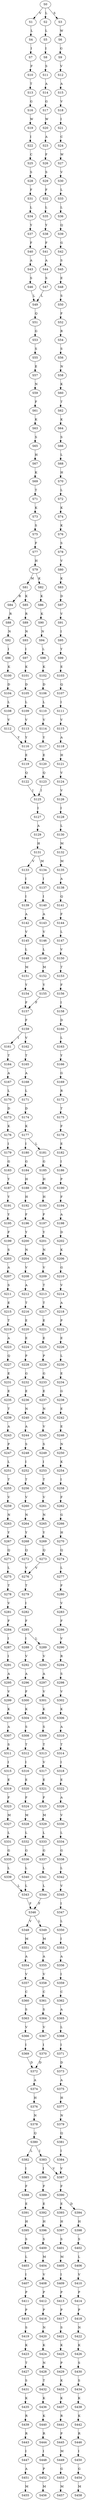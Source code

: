 strict digraph  {
	S0 -> S1 [ label = V ];
	S0 -> S2 [ label = L ];
	S0 -> S3 [ label = S ];
	S1 -> S4 [ label = L ];
	S2 -> S5 [ label = L ];
	S3 -> S6 [ label = W ];
	S4 -> S7 [ label = I ];
	S5 -> S8 [ label = I ];
	S6 -> S9 [ label = G ];
	S7 -> S10 [ label = F ];
	S8 -> S11 [ label = S ];
	S9 -> S12 [ label = V ];
	S10 -> S13 [ label = T ];
	S11 -> S14 [ label = A ];
	S12 -> S15 [ label = A ];
	S13 -> S16 [ label = G ];
	S14 -> S17 [ label = G ];
	S15 -> S18 [ label = V ];
	S16 -> S19 [ label = W ];
	S17 -> S20 [ label = W ];
	S18 -> S21 [ label = I ];
	S19 -> S22 [ label = I ];
	S20 -> S23 [ label = A ];
	S21 -> S24 [ label = C ];
	S22 -> S25 [ label = C ];
	S23 -> S26 [ label = F ];
	S24 -> S27 [ label = W ];
	S25 -> S28 [ label = S ];
	S26 -> S29 [ label = S ];
	S27 -> S30 [ label = V ];
	S28 -> S31 [ label = F ];
	S29 -> S32 [ label = F ];
	S30 -> S33 [ label = L ];
	S31 -> S34 [ label = L ];
	S32 -> S35 [ label = L ];
	S33 -> S36 [ label = L ];
	S34 -> S37 [ label = Y ];
	S35 -> S38 [ label = Y ];
	S36 -> S39 [ label = Q ];
	S37 -> S40 [ label = F ];
	S38 -> S41 [ label = F ];
	S39 -> S42 [ label = G ];
	S40 -> S43 [ label = A ];
	S41 -> S44 [ label = A ];
	S42 -> S45 [ label = S ];
	S43 -> S46 [ label = S ];
	S44 -> S47 [ label = S ];
	S45 -> S48 [ label = E ];
	S46 -> S49 [ label = L ];
	S47 -> S49 [ label = L ];
	S48 -> S50 [ label = S ];
	S49 -> S51 [ label = Q ];
	S50 -> S52 [ label = F ];
	S51 -> S53 [ label = G ];
	S52 -> S54 [ label = R ];
	S53 -> S55 [ label = S ];
	S54 -> S56 [ label = S ];
	S55 -> S57 [ label = E ];
	S56 -> S58 [ label = N ];
	S57 -> S59 [ label = N ];
	S58 -> S60 [ label = K ];
	S59 -> S61 [ label = F ];
	S60 -> S62 [ label = T ];
	S61 -> S63 [ label = K ];
	S62 -> S64 [ label = K ];
	S63 -> S65 [ label = S ];
	S64 -> S66 [ label = S ];
	S65 -> S67 [ label = H ];
	S66 -> S68 [ label = L ];
	S67 -> S69 [ label = K ];
	S68 -> S70 [ label = H ];
	S69 -> S71 [ label = T ];
	S70 -> S72 [ label = L ];
	S71 -> S73 [ label = K ];
	S72 -> S74 [ label = K ];
	S73 -> S75 [ label = S ];
	S74 -> S76 [ label = K ];
	S75 -> S77 [ label = F ];
	S76 -> S78 [ label = S ];
	S77 -> S79 [ label = H ];
	S78 -> S80 [ label = V ];
	S79 -> S81 [ label = M ];
	S79 -> S82 [ label = K ];
	S80 -> S83 [ label = K ];
	S81 -> S84 [ label = R ];
	S81 -> S85 [ label = K ];
	S82 -> S86 [ label = K ];
	S83 -> S87 [ label = D ];
	S84 -> S88 [ label = R ];
	S85 -> S89 [ label = R ];
	S86 -> S90 [ label = K ];
	S87 -> S91 [ label = V ];
	S88 -> S92 [ label = N ];
	S89 -> S93 [ label = N ];
	S90 -> S94 [ label = N ];
	S91 -> S95 [ label = I ];
	S92 -> S96 [ label = I ];
	S93 -> S97 [ label = I ];
	S94 -> S98 [ label = L ];
	S95 -> S99 [ label = Y ];
	S96 -> S100 [ label = K ];
	S97 -> S101 [ label = K ];
	S98 -> S102 [ label = K ];
	S99 -> S103 [ label = E ];
	S100 -> S104 [ label = D ];
	S101 -> S105 [ label = D ];
	S102 -> S106 [ label = D ];
	S103 -> S107 [ label = Q ];
	S104 -> S108 [ label = L ];
	S105 -> S109 [ label = L ];
	S106 -> S110 [ label = L ];
	S107 -> S111 [ label = I ];
	S108 -> S112 [ label = V ];
	S109 -> S113 [ label = V ];
	S110 -> S114 [ label = V ];
	S111 -> S115 [ label = V ];
	S112 -> S116 [ label = Y ];
	S113 -> S116 [ label = Y ];
	S114 -> S117 [ label = Y ];
	S115 -> S118 [ label = A ];
	S116 -> S119 [ label = E ];
	S117 -> S120 [ label = E ];
	S118 -> S121 [ label = H ];
	S119 -> S122 [ label = Q ];
	S120 -> S123 [ label = Q ];
	S121 -> S124 [ label = V ];
	S122 -> S125 [ label = I ];
	S123 -> S125 [ label = I ];
	S124 -> S126 [ label = V ];
	S125 -> S127 [ label = I ];
	S126 -> S128 [ label = I ];
	S127 -> S129 [ label = A ];
	S128 -> S130 [ label = L ];
	S129 -> S131 [ label = H ];
	S130 -> S132 [ label = M ];
	S131 -> S133 [ label = V ];
	S131 -> S134 [ label = M ];
	S132 -> S135 [ label = M ];
	S133 -> S136 [ label = I ];
	S134 -> S137 [ label = I ];
	S135 -> S138 [ label = A ];
	S136 -> S139 [ label = I ];
	S137 -> S140 [ label = I ];
	S138 -> S141 [ label = Q ];
	S139 -> S142 [ label = A ];
	S140 -> S143 [ label = A ];
	S141 -> S144 [ label = F ];
	S142 -> S145 [ label = V ];
	S143 -> S146 [ label = V ];
	S144 -> S147 [ label = L ];
	S145 -> S148 [ label = L ];
	S146 -> S149 [ label = L ];
	S147 -> S150 [ label = V ];
	S148 -> S151 [ label = M ];
	S149 -> S152 [ label = M ];
	S150 -> S153 [ label = T ];
	S151 -> S154 [ label = Y ];
	S152 -> S155 [ label = Y ];
	S153 -> S156 [ label = F ];
	S154 -> S157 [ label = F ];
	S155 -> S157 [ label = F ];
	S156 -> S158 [ label = I ];
	S157 -> S159 [ label = F ];
	S158 -> S160 [ label = D ];
	S159 -> S161 [ label = I ];
	S159 -> S162 [ label = V ];
	S160 -> S163 [ label = L ];
	S161 -> S164 [ label = T ];
	S162 -> S165 [ label = T ];
	S163 -> S166 [ label = Y ];
	S164 -> S167 [ label = A ];
	S165 -> S168 [ label = A ];
	S166 -> S169 [ label = G ];
	S167 -> S170 [ label = L ];
	S168 -> S171 [ label = L ];
	S169 -> S172 [ label = R ];
	S170 -> S173 [ label = D ];
	S171 -> S174 [ label = D ];
	S172 -> S175 [ label = T ];
	S173 -> S176 [ label = K ];
	S174 -> S177 [ label = K ];
	S175 -> S178 [ label = F ];
	S176 -> S179 [ label = I ];
	S177 -> S180 [ label = I ];
	S177 -> S181 [ label = L ];
	S178 -> S182 [ label = E ];
	S179 -> S183 [ label = G ];
	S180 -> S184 [ label = G ];
	S181 -> S185 [ label = G ];
	S182 -> S186 [ label = I ];
	S183 -> S187 [ label = Y ];
	S184 -> S188 [ label = H ];
	S185 -> S189 [ label = H ];
	S186 -> S190 [ label = P ];
	S187 -> S191 [ label = Y ];
	S188 -> S192 [ label = H ];
	S189 -> S193 [ label = H ];
	S190 -> S194 [ label = F ];
	S191 -> S195 [ label = Y ];
	S192 -> S196 [ label = F ];
	S193 -> S197 [ label = F ];
	S194 -> S198 [ label = A ];
	S195 -> S199 [ label = F ];
	S196 -> S200 [ label = Y ];
	S197 -> S201 [ label = Y ];
	S198 -> S202 [ label = D ];
	S199 -> S203 [ label = S ];
	S200 -> S204 [ label = N ];
	S201 -> S205 [ label = N ];
	S202 -> S206 [ label = K ];
	S203 -> S207 [ label = A ];
	S204 -> S208 [ label = V ];
	S205 -> S209 [ label = V ];
	S206 -> S210 [ label = G ];
	S207 -> S211 [ label = S ];
	S208 -> S212 [ label = A ];
	S209 -> S213 [ label = T ];
	S210 -> S214 [ label = V ];
	S211 -> S215 [ label = E ];
	S212 -> S216 [ label = T ];
	S213 -> S217 [ label = T ];
	S214 -> S218 [ label = A ];
	S215 -> S219 [ label = T ];
	S216 -> S220 [ label = E ];
	S217 -> S221 [ label = E ];
	S218 -> S222 [ label = P ];
	S219 -> S223 [ label = A ];
	S220 -> S224 [ label = E ];
	S221 -> S225 [ label = E ];
	S222 -> S226 [ label = E ];
	S223 -> S227 [ label = Q ];
	S224 -> S228 [ label = P ];
	S225 -> S229 [ label = P ];
	S226 -> S230 [ label = L ];
	S227 -> S231 [ label = E ];
	S228 -> S232 [ label = G ];
	S229 -> S233 [ label = G ];
	S230 -> S234 [ label = E ];
	S231 -> S235 [ label = E ];
	S232 -> S236 [ label = E ];
	S233 -> S237 [ label = E ];
	S234 -> S238 [ label = G ];
	S235 -> S239 [ label = T ];
	S236 -> S240 [ label = N ];
	S237 -> S241 [ label = N ];
	S238 -> S242 [ label = E ];
	S239 -> S243 [ label = A ];
	S240 -> S244 [ label = A ];
	S241 -> S245 [ label = V ];
	S242 -> S246 [ label = E ];
	S243 -> S247 [ label = P ];
	S244 -> S248 [ label = S ];
	S245 -> S249 [ label = S ];
	S246 -> S250 [ label = N ];
	S247 -> S251 [ label = L ];
	S248 -> S252 [ label = I ];
	S249 -> S253 [ label = I ];
	S250 -> S254 [ label = K ];
	S251 -> S255 [ label = T ];
	S252 -> S256 [ label = T ];
	S253 -> S257 [ label = T ];
	S254 -> S258 [ label = I ];
	S255 -> S259 [ label = V ];
	S256 -> S260 [ label = V ];
	S257 -> S261 [ label = V ];
	S258 -> S262 [ label = F ];
	S259 -> S263 [ label = N ];
	S260 -> S264 [ label = N ];
	S261 -> S265 [ label = N ];
	S262 -> S266 [ label = G ];
	S263 -> S267 [ label = Y ];
	S264 -> S268 [ label = Y ];
	S265 -> S269 [ label = Y ];
	S266 -> S270 [ label = H ];
	S267 -> S271 [ label = Q ];
	S268 -> S272 [ label = Q ];
	S269 -> S273 [ label = Q ];
	S270 -> S274 [ label = Q ];
	S271 -> S275 [ label = L ];
	S272 -> S276 [ label = V ];
	S273 -> S276 [ label = V ];
	S274 -> S277 [ label = L ];
	S275 -> S278 [ label = T ];
	S276 -> S279 [ label = T ];
	S277 -> S280 [ label = F ];
	S278 -> S281 [ label = V ];
	S279 -> S282 [ label = I ];
	S280 -> S283 [ label = V ];
	S281 -> S284 [ label = F ];
	S282 -> S285 [ label = F ];
	S283 -> S286 [ label = F ];
	S284 -> S287 [ label = I ];
	S285 -> S288 [ label = I ];
	S285 -> S289 [ label = L ];
	S286 -> S290 [ label = V ];
	S287 -> S291 [ label = I ];
	S288 -> S292 [ label = V ];
	S289 -> S293 [ label = V ];
	S290 -> S294 [ label = R ];
	S291 -> S295 [ label = A ];
	S292 -> S296 [ label = A ];
	S293 -> S297 [ label = A ];
	S294 -> S298 [ label = S ];
	S295 -> S299 [ label = V ];
	S296 -> S300 [ label = F ];
	S297 -> S301 [ label = V ];
	S298 -> S302 [ label = V ];
	S299 -> S303 [ label = K ];
	S300 -> S304 [ label = K ];
	S301 -> S305 [ label = K ];
	S302 -> S306 [ label = K ];
	S303 -> S307 [ label = A ];
	S304 -> S308 [ label = S ];
	S305 -> S309 [ label = S ];
	S306 -> S310 [ label = A ];
	S307 -> S311 [ label = S ];
	S308 -> S312 [ label = T ];
	S309 -> S313 [ label = T ];
	S310 -> S314 [ label = T ];
	S311 -> S315 [ label = I ];
	S312 -> S316 [ label = I ];
	S313 -> S317 [ label = V ];
	S314 -> S318 [ label = I ];
	S315 -> S319 [ label = E ];
	S316 -> S320 [ label = E ];
	S317 -> S321 [ label = E ];
	S318 -> S322 [ label = E ];
	S319 -> S323 [ label = F ];
	S320 -> S324 [ label = F ];
	S321 -> S325 [ label = F ];
	S322 -> S326 [ label = A ];
	S323 -> S327 [ label = M ];
	S324 -> S328 [ label = M ];
	S325 -> S329 [ label = M ];
	S326 -> S330 [ label = V ];
	S327 -> S331 [ label = L ];
	S328 -> S332 [ label = L ];
	S329 -> S333 [ label = L ];
	S330 -> S334 [ label = L ];
	S331 -> S335 [ label = G ];
	S332 -> S336 [ label = G ];
	S333 -> S337 [ label = G ];
	S334 -> S338 [ label = G ];
	S335 -> S339 [ label = L ];
	S336 -> S340 [ label = L ];
	S337 -> S341 [ label = L ];
	S338 -> S342 [ label = L ];
	S339 -> S343 [ label = L ];
	S340 -> S343 [ label = L ];
	S341 -> S344 [ label = L ];
	S342 -> S345 [ label = V ];
	S343 -> S346 [ label = F ];
	S344 -> S346 [ label = F ];
	S345 -> S347 [ label = I ];
	S346 -> S348 [ label = V ];
	S346 -> S349 [ label = L ];
	S347 -> S350 [ label = L ];
	S348 -> S351 [ label = M ];
	S349 -> S352 [ label = M ];
	S350 -> S353 [ label = I ];
	S351 -> S354 [ label = A ];
	S352 -> S355 [ label = A ];
	S353 -> S356 [ label = A ];
	S354 -> S357 [ label = V ];
	S355 -> S358 [ label = V ];
	S356 -> S359 [ label = I ];
	S357 -> S360 [ label = C ];
	S358 -> S361 [ label = C ];
	S359 -> S362 [ label = C ];
	S360 -> S363 [ label = S ];
	S361 -> S364 [ label = S ];
	S362 -> S365 [ label = A ];
	S363 -> S366 [ label = V ];
	S364 -> S367 [ label = V ];
	S365 -> S368 [ label = L ];
	S366 -> S369 [ label = I ];
	S367 -> S370 [ label = I ];
	S368 -> S371 [ label = I ];
	S369 -> S372 [ label = D ];
	S370 -> S372 [ label = D ];
	S371 -> S373 [ label = D ];
	S372 -> S374 [ label = A ];
	S373 -> S375 [ label = A ];
	S374 -> S376 [ label = H ];
	S375 -> S377 [ label = H ];
	S376 -> S378 [ label = N ];
	S377 -> S379 [ label = N ];
	S378 -> S380 [ label = Q ];
	S379 -> S381 [ label = Q ];
	S380 -> S382 [ label = L ];
	S380 -> S383 [ label = I ];
	S381 -> S384 [ label = I ];
	S382 -> S385 [ label = I ];
	S383 -> S386 [ label = I ];
	S383 -> S387 [ label = V ];
	S384 -> S387 [ label = V ];
	S385 -> S388 [ label = F ];
	S386 -> S389 [ label = F ];
	S387 -> S390 [ label = F ];
	S388 -> S391 [ label = E ];
	S389 -> S392 [ label = E ];
	S390 -> S393 [ label = E ];
	S390 -> S394 [ label = D ];
	S391 -> S395 [ label = H ];
	S392 -> S396 [ label = H ];
	S393 -> S397 [ label = H ];
	S394 -> S398 [ label = H ];
	S395 -> S399 [ label = S ];
	S396 -> S400 [ label = S ];
	S397 -> S401 [ label = S ];
	S398 -> S402 [ label = S ];
	S399 -> S403 [ label = L ];
	S400 -> S404 [ label = M ];
	S401 -> S405 [ label = M ];
	S402 -> S406 [ label = L ];
	S403 -> S407 [ label = I ];
	S404 -> S408 [ label = V ];
	S405 -> S409 [ label = I ];
	S406 -> S410 [ label = V ];
	S407 -> S411 [ label = P ];
	S408 -> S412 [ label = P ];
	S409 -> S413 [ label = P ];
	S410 -> S414 [ label = P ];
	S411 -> S415 [ label = P ];
	S412 -> S416 [ label = P ];
	S413 -> S417 [ label = P ];
	S414 -> S418 [ label = P ];
	S415 -> S419 [ label = S ];
	S416 -> S420 [ label = N ];
	S417 -> S421 [ label = S ];
	S418 -> S422 [ label = N ];
	S419 -> S423 [ label = K ];
	S420 -> S424 [ label = K ];
	S421 -> S425 [ label = K ];
	S422 -> S426 [ label = K ];
	S423 -> S427 [ label = T ];
	S424 -> S428 [ label = N ];
	S425 -> S429 [ label = P ];
	S426 -> S430 [ label = S ];
	S427 -> S431 [ label = S ];
	S428 -> S432 [ label = T ];
	S429 -> S433 [ label = K ];
	S430 -> S434 [ label = S ];
	S431 -> S435 [ label = K ];
	S432 -> S436 [ label = K ];
	S433 -> S437 [ label = K ];
	S434 -> S438 [ label = K ];
	S435 -> S439 [ label = R ];
	S436 -> S440 [ label = K ];
	S437 -> S441 [ label = R ];
	S438 -> S442 [ label = K ];
	S439 -> S443 [ label = R ];
	S440 -> S444 [ label = R ];
	S441 -> S445 [ label = P ];
	S442 -> S446 [ label = R ];
	S443 -> S447 [ label = I ];
	S444 -> S448 [ label = I ];
	S445 -> S449 [ label = M ];
	S446 -> S450 [ label = I ];
	S447 -> S451 [ label = A ];
	S448 -> S452 [ label = P ];
	S449 -> S453 [ label = G ];
	S450 -> S454 [ label = G ];
	S451 -> S455 [ label = M ];
	S452 -> S456 [ label = M ];
	S453 -> S457 [ label = M ];
	S454 -> S458 [ label = M ];
}
